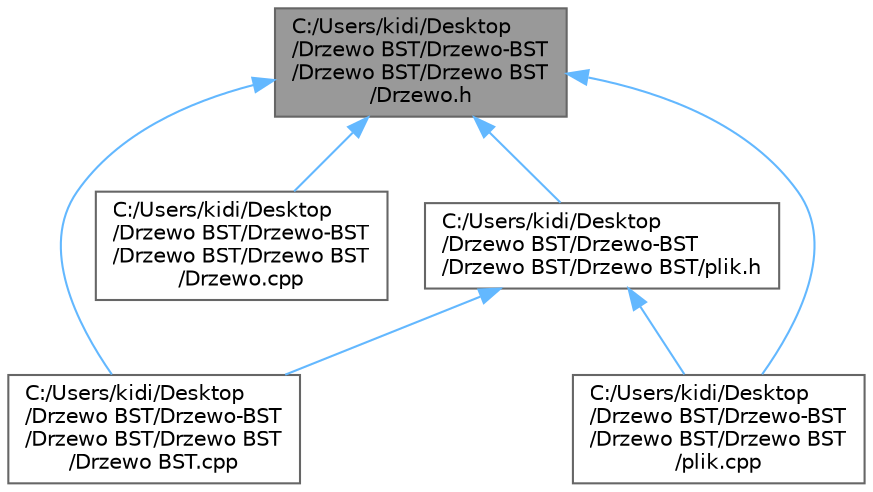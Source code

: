 digraph "C:/Users/kidi/Desktop/Drzewo BST/Drzewo-BST/Drzewo BST/Drzewo BST/Drzewo.h"
{
 // LATEX_PDF_SIZE
  bgcolor="transparent";
  edge [fontname=Helvetica,fontsize=10,labelfontname=Helvetica,labelfontsize=10];
  node [fontname=Helvetica,fontsize=10,shape=box,height=0.2,width=0.4];
  Node1 [id="Node000001",label="C:/Users/kidi/Desktop\l/Drzewo BST/Drzewo-BST\l/Drzewo BST/Drzewo BST\l/Drzewo.h",height=0.2,width=0.4,color="gray40", fillcolor="grey60", style="filled", fontcolor="black",tooltip=" "];
  Node1 -> Node2 [id="edge1_Node000001_Node000002",dir="back",color="steelblue1",style="solid",tooltip=" "];
  Node2 [id="Node000002",label="C:/Users/kidi/Desktop\l/Drzewo BST/Drzewo-BST\l/Drzewo BST/Drzewo BST\l/Drzewo BST.cpp",height=0.2,width=0.4,color="grey40", fillcolor="white", style="filled",URL="$_drzewo_01_b_s_t_8cpp.html",tooltip=" "];
  Node1 -> Node3 [id="edge2_Node000001_Node000003",dir="back",color="steelblue1",style="solid",tooltip=" "];
  Node3 [id="Node000003",label="C:/Users/kidi/Desktop\l/Drzewo BST/Drzewo-BST\l/Drzewo BST/Drzewo BST\l/Drzewo.cpp",height=0.2,width=0.4,color="grey40", fillcolor="white", style="filled",URL="$_drzewo_8cpp.html",tooltip=" "];
  Node1 -> Node4 [id="edge3_Node000001_Node000004",dir="back",color="steelblue1",style="solid",tooltip=" "];
  Node4 [id="Node000004",label="C:/Users/kidi/Desktop\l/Drzewo BST/Drzewo-BST\l/Drzewo BST/Drzewo BST\l/plik.cpp",height=0.2,width=0.4,color="grey40", fillcolor="white", style="filled",URL="$plik_8cpp.html",tooltip=" "];
  Node1 -> Node5 [id="edge4_Node000001_Node000005",dir="back",color="steelblue1",style="solid",tooltip=" "];
  Node5 [id="Node000005",label="C:/Users/kidi/Desktop\l/Drzewo BST/Drzewo-BST\l/Drzewo BST/Drzewo BST/plik.h",height=0.2,width=0.4,color="grey40", fillcolor="white", style="filled",URL="$plik_8h.html",tooltip=" "];
  Node5 -> Node2 [id="edge5_Node000005_Node000002",dir="back",color="steelblue1",style="solid",tooltip=" "];
  Node5 -> Node4 [id="edge6_Node000005_Node000004",dir="back",color="steelblue1",style="solid",tooltip=" "];
}

